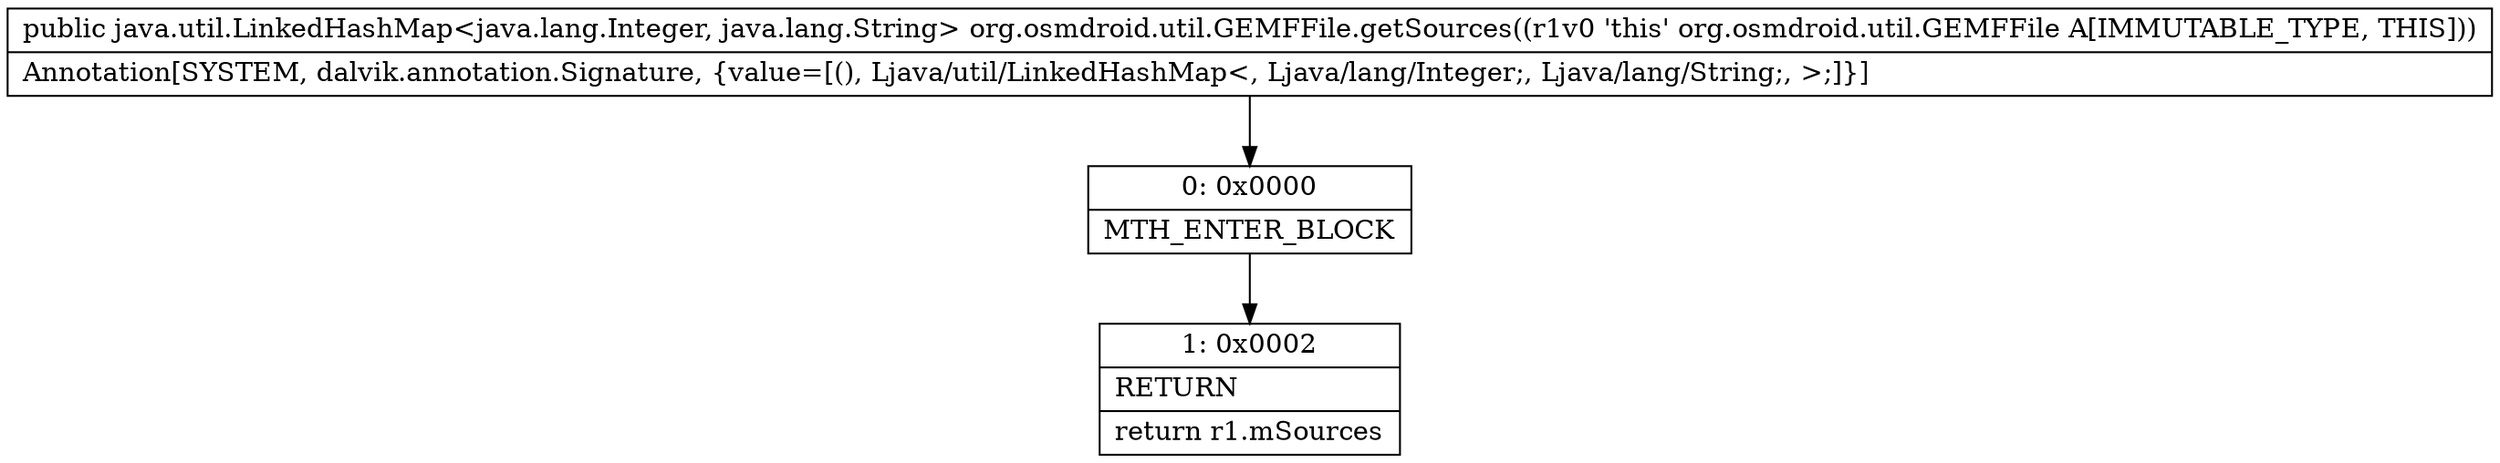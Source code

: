 digraph "CFG fororg.osmdroid.util.GEMFFile.getSources()Ljava\/util\/LinkedHashMap;" {
Node_0 [shape=record,label="{0\:\ 0x0000|MTH_ENTER_BLOCK\l}"];
Node_1 [shape=record,label="{1\:\ 0x0002|RETURN\l|return r1.mSources\l}"];
MethodNode[shape=record,label="{public java.util.LinkedHashMap\<java.lang.Integer, java.lang.String\> org.osmdroid.util.GEMFFile.getSources((r1v0 'this' org.osmdroid.util.GEMFFile A[IMMUTABLE_TYPE, THIS]))  | Annotation[SYSTEM, dalvik.annotation.Signature, \{value=[(), Ljava\/util\/LinkedHashMap\<, Ljava\/lang\/Integer;, Ljava\/lang\/String;, \>;]\}]\l}"];
MethodNode -> Node_0;
Node_0 -> Node_1;
}

